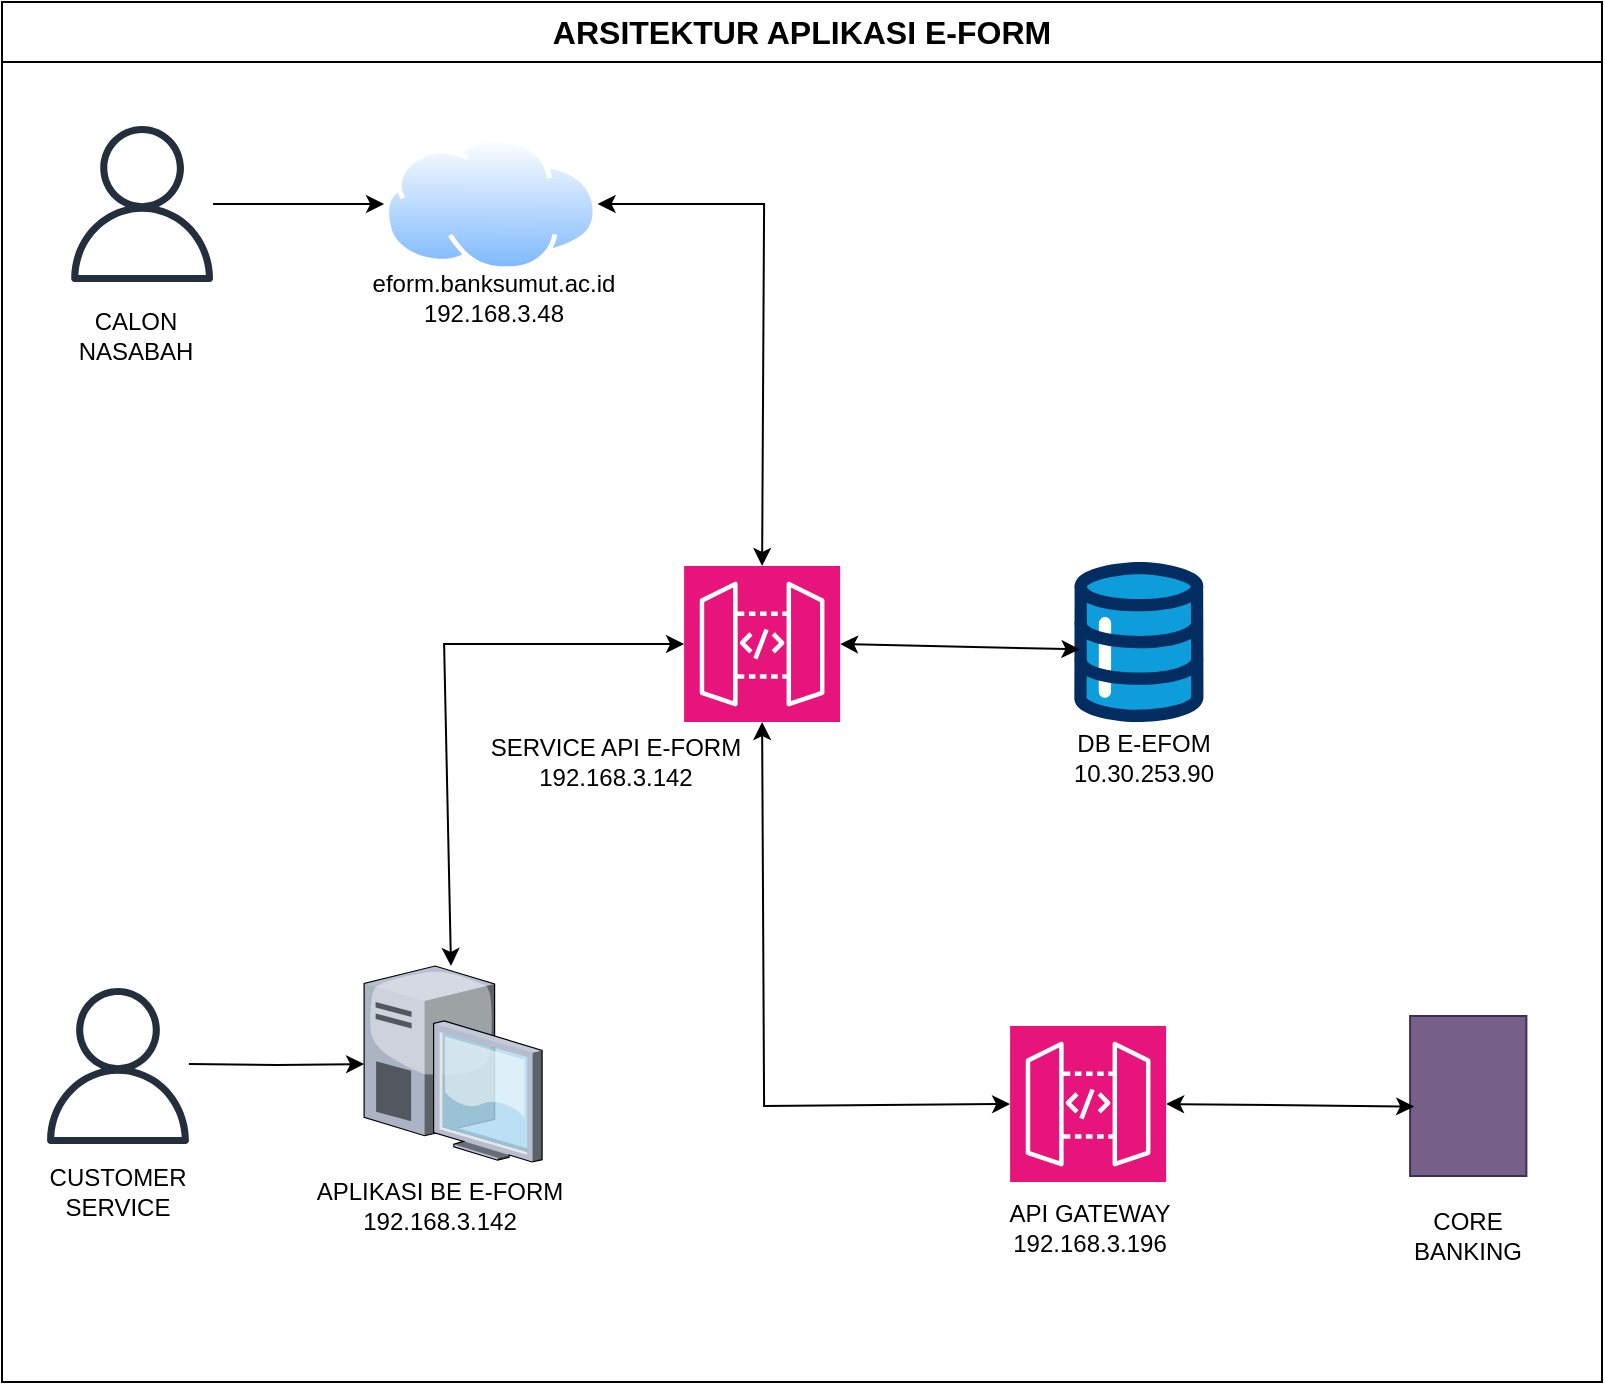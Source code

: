 <mxfile version="27.0.5">
  <diagram name="Halaman-1" id="TuidNOzBTHKesTeutjL0">
    <mxGraphModel dx="1123" dy="1946" grid="1" gridSize="10" guides="1" tooltips="1" connect="1" arrows="1" fold="1" page="1" pageScale="1" pageWidth="827" pageHeight="1169" math="0" shadow="0">
      <root>
        <mxCell id="0" />
        <mxCell id="1" parent="0" />
        <mxCell id="zBEeWKywitH0Ne99eGU0-4" value="" style="image;aspect=fixed;perimeter=ellipsePerimeter;html=1;align=center;shadow=0;dashed=0;spacingTop=3;image=img/lib/active_directory/internet_cloud.svg;" parent="1" vertex="1">
          <mxGeometry x="201.05" y="-1052.63" width="106.75" height="67.25" as="geometry" />
        </mxCell>
        <mxCell id="zBEeWKywitH0Ne99eGU0-17" value="" style="verticalLabelPosition=bottom;aspect=fixed;html=1;shape=mxgraph.salesforce.data;" parent="1" vertex="1">
          <mxGeometry x="546.05" y="-840" width="64.8" height="80" as="geometry" />
        </mxCell>
        <mxCell id="zBEeWKywitH0Ne99eGU0-19" value="" style="points=[];aspect=fixed;html=1;align=center;shadow=0;dashed=0;fillColor=#76608a;strokeColor=#432D57;shape=mxgraph.alibaba_cloud.dg_database_gateway;fontColor=#ffffff;" parent="1" vertex="1">
          <mxGeometry x="714.05" y="-613" width="58.14" height="80" as="geometry" />
        </mxCell>
        <mxCell id="zBEeWKywitH0Ne99eGU0-23" value="" style="sketch=0;points=[[0,0,0],[0.25,0,0],[0.5,0,0],[0.75,0,0],[1,0,0],[0,1,0],[0.25,1,0],[0.5,1,0],[0.75,1,0],[1,1,0],[0,0.25,0],[0,0.5,0],[0,0.75,0],[1,0.25,0],[1,0.5,0],[1,0.75,0]];outlineConnect=0;fontColor=#232F3E;fillColor=#E7157B;strokeColor=#ffffff;dashed=0;verticalLabelPosition=bottom;verticalAlign=top;align=center;html=1;fontSize=12;fontStyle=0;aspect=fixed;shape=mxgraph.aws4.resourceIcon;resIcon=mxgraph.aws4.api_gateway;" parent="1" vertex="1">
          <mxGeometry x="514.05" y="-608" width="78" height="78" as="geometry" />
        </mxCell>
        <mxCell id="zBEeWKywitH0Ne99eGU0-29" value="" style="edgeStyle=orthogonalEdgeStyle;rounded=0;orthogonalLoop=1;jettySize=auto;html=1;" parent="1" source="zBEeWKywitH0Ne99eGU0-25" target="zBEeWKywitH0Ne99eGU0-4" edge="1">
          <mxGeometry relative="1" as="geometry" />
        </mxCell>
        <mxCell id="zBEeWKywitH0Ne99eGU0-25" value="" style="sketch=0;outlineConnect=0;fontColor=#232F3E;gradientColor=none;fillColor=#232F3D;strokeColor=none;dashed=0;verticalLabelPosition=bottom;verticalAlign=top;align=center;html=1;fontSize=12;fontStyle=0;aspect=fixed;pointerEvents=1;shape=mxgraph.aws4.user;" parent="1" vertex="1">
          <mxGeometry x="41.05" y="-1058" width="78" height="78" as="geometry" />
        </mxCell>
        <mxCell id="zBEeWKywitH0Ne99eGU0-31" value="" style="edgeStyle=orthogonalEdgeStyle;rounded=0;orthogonalLoop=1;jettySize=auto;html=1;" parent="1" target="zBEeWKywitH0Ne99eGU0-27" edge="1">
          <mxGeometry relative="1" as="geometry">
            <mxPoint x="103.455" y="-589" as="sourcePoint" />
          </mxGeometry>
        </mxCell>
        <mxCell id="zBEeWKywitH0Ne99eGU0-26" value="" style="sketch=0;outlineConnect=0;fontColor=#232F3E;gradientColor=none;fillColor=#232F3D;strokeColor=none;dashed=0;verticalLabelPosition=bottom;verticalAlign=top;align=center;html=1;fontSize=12;fontStyle=0;aspect=fixed;pointerEvents=1;shape=mxgraph.aws4.user;" parent="1" vertex="1">
          <mxGeometry x="29.0" y="-627" width="78" height="78" as="geometry" />
        </mxCell>
        <mxCell id="zBEeWKywitH0Ne99eGU0-27" value="" style="verticalLabelPosition=bottom;sketch=0;aspect=fixed;html=1;verticalAlign=top;strokeColor=#314354;align=center;outlineConnect=0;shape=mxgraph.citrix.desktop;fillColor=#647687;fontColor=#ffffff;" parent="1" vertex="1">
          <mxGeometry x="191.05" y="-638" width="89" height="98" as="geometry" />
        </mxCell>
        <mxCell id="zBEeWKywitH0Ne99eGU0-28" value="" style="sketch=0;points=[[0,0,0],[0.25,0,0],[0.5,0,0],[0.75,0,0],[1,0,0],[0,1,0],[0.25,1,0],[0.5,1,0],[0.75,1,0],[1,1,0],[0,0.25,0],[0,0.5,0],[0,0.75,0],[1,0.25,0],[1,0.5,0],[1,0.75,0]];outlineConnect=0;fontColor=#232F3E;fillColor=#E7157B;strokeColor=#ffffff;dashed=0;verticalLabelPosition=bottom;verticalAlign=top;align=center;html=1;fontSize=12;fontStyle=0;aspect=fixed;shape=mxgraph.aws4.resourceIcon;resIcon=mxgraph.aws4.api_gateway;" parent="1" vertex="1">
          <mxGeometry x="351.05" y="-838" width="78" height="78" as="geometry" />
        </mxCell>
        <mxCell id="zBEeWKywitH0Ne99eGU0-30" value="" style="endArrow=classic;startArrow=classic;html=1;rounded=0;entryX=0.5;entryY=0;entryDx=0;entryDy=0;entryPerimeter=0;exitX=1;exitY=0.5;exitDx=0;exitDy=0;" parent="1" source="zBEeWKywitH0Ne99eGU0-4" target="zBEeWKywitH0Ne99eGU0-28" edge="1">
          <mxGeometry width="50" height="50" relative="1" as="geometry">
            <mxPoint x="391.05" y="-638" as="sourcePoint" />
            <mxPoint x="441.05" y="-688" as="targetPoint" />
            <Array as="points">
              <mxPoint x="391.05" y="-1019" />
            </Array>
          </mxGeometry>
        </mxCell>
        <mxCell id="zBEeWKywitH0Ne99eGU0-32" value="" style="endArrow=classic;startArrow=classic;html=1;rounded=0;entryX=0;entryY=0.5;entryDx=0;entryDy=0;entryPerimeter=0;" parent="1" source="zBEeWKywitH0Ne99eGU0-27" target="zBEeWKywitH0Ne99eGU0-28" edge="1">
          <mxGeometry width="50" height="50" relative="1" as="geometry">
            <mxPoint x="311.05" y="-585.22" as="sourcePoint" />
            <mxPoint x="462.05" y="-569" as="targetPoint" />
            <Array as="points">
              <mxPoint x="231.05" y="-799" />
            </Array>
          </mxGeometry>
        </mxCell>
        <mxCell id="zBEeWKywitH0Ne99eGU0-34" value="" style="endArrow=classic;startArrow=classic;html=1;rounded=0;exitX=0.5;exitY=1;exitDx=0;exitDy=0;exitPerimeter=0;entryX=0;entryY=0.5;entryDx=0;entryDy=0;entryPerimeter=0;" parent="1" source="zBEeWKywitH0Ne99eGU0-28" target="zBEeWKywitH0Ne99eGU0-23" edge="1">
          <mxGeometry width="50" height="50" relative="1" as="geometry">
            <mxPoint x="391.05" y="-638" as="sourcePoint" />
            <mxPoint x="441.05" y="-688" as="targetPoint" />
            <Array as="points">
              <mxPoint x="391.05" y="-568" />
            </Array>
          </mxGeometry>
        </mxCell>
        <mxCell id="zBEeWKywitH0Ne99eGU0-35" value="" style="endArrow=classic;startArrow=classic;html=1;rounded=0;entryX=1;entryY=0.5;entryDx=0;entryDy=0;entryPerimeter=0;exitX=0.035;exitY=0.566;exitDx=0;exitDy=0;exitPerimeter=0;" parent="1" source="zBEeWKywitH0Ne99eGU0-19" target="zBEeWKywitH0Ne99eGU0-23" edge="1">
          <mxGeometry width="50" height="50" relative="1" as="geometry">
            <mxPoint x="394.05" y="-638" as="sourcePoint" />
            <mxPoint x="444.05" y="-688" as="targetPoint" />
          </mxGeometry>
        </mxCell>
        <mxCell id="zBEeWKywitH0Ne99eGU0-36" value="" style="endArrow=classic;startArrow=classic;html=1;rounded=0;exitX=1;exitY=0.5;exitDx=0;exitDy=0;exitPerimeter=0;entryX=0.04;entryY=0.546;entryDx=0;entryDy=0;entryPerimeter=0;" parent="1" source="zBEeWKywitH0Ne99eGU0-28" target="zBEeWKywitH0Ne99eGU0-17" edge="1">
          <mxGeometry width="50" height="50" relative="1" as="geometry">
            <mxPoint x="391.05" y="-758" as="sourcePoint" />
            <mxPoint x="441.05" y="-808" as="targetPoint" />
          </mxGeometry>
        </mxCell>
        <mxCell id="zBEeWKywitH0Ne99eGU0-37" value="CALON NASABAH" style="text;html=1;align=center;verticalAlign=middle;whiteSpace=wrap;rounded=0;" parent="1" vertex="1">
          <mxGeometry x="47.0" y="-968" width="60" height="30" as="geometry" />
        </mxCell>
        <mxCell id="zBEeWKywitH0Ne99eGU0-40" value="CUSTOMER SERVICE" style="text;html=1;align=center;verticalAlign=middle;whiteSpace=wrap;rounded=0;" parent="1" vertex="1">
          <mxGeometry x="38.0" y="-540" width="60" height="30" as="geometry" />
        </mxCell>
        <mxCell id="zBEeWKywitH0Ne99eGU0-41" value="APLIKASI BE E-FORM&lt;br&gt;192.168.3.142" style="text;html=1;align=center;verticalAlign=middle;whiteSpace=wrap;rounded=0;" parent="1" vertex="1">
          <mxGeometry x="144" y="-533" width="170" height="30" as="geometry" />
        </mxCell>
        <mxCell id="zBEeWKywitH0Ne99eGU0-42" value="CORE BANKING" style="text;html=1;align=center;verticalAlign=middle;whiteSpace=wrap;rounded=0;" parent="1" vertex="1">
          <mxGeometry x="713.12" y="-518" width="60" height="30" as="geometry" />
        </mxCell>
        <mxCell id="zBEeWKywitH0Ne99eGU0-43" value="API GATEWAY&lt;br&gt;192.168.3.196" style="text;html=1;align=center;verticalAlign=middle;whiteSpace=wrap;rounded=0;" parent="1" vertex="1">
          <mxGeometry x="509.05" y="-522" width="90" height="30" as="geometry" />
        </mxCell>
        <mxCell id="zBEeWKywitH0Ne99eGU0-44" value="DB E-EFOM&lt;br&gt;10.30.253.90" style="text;html=1;align=center;verticalAlign=middle;whiteSpace=wrap;rounded=0;" parent="1" vertex="1">
          <mxGeometry x="541.05" y="-757" width="80" height="30" as="geometry" />
        </mxCell>
        <mxCell id="zBEeWKywitH0Ne99eGU0-45" value="eform.banksumut.ac.id&lt;br&gt;192.168.3.48" style="text;html=1;align=center;verticalAlign=middle;whiteSpace=wrap;rounded=0;" parent="1" vertex="1">
          <mxGeometry x="186.05" y="-987" width="140" height="30" as="geometry" />
        </mxCell>
        <mxCell id="zBEeWKywitH0Ne99eGU0-46" value="SERVICE API E-FORM&lt;br&gt;192.168.3.142" style="text;html=1;align=center;verticalAlign=middle;whiteSpace=wrap;rounded=0;" parent="1" vertex="1">
          <mxGeometry x="247.05" y="-755" width="140" height="30" as="geometry" />
        </mxCell>
        <mxCell id="zBEeWKywitH0Ne99eGU0-50" value="&lt;b&gt;&lt;font style=&quot;font-size: 16px;&quot;&gt;ARSITEKTUR APLIKASI E-FORM&lt;/font&gt;&lt;/b&gt;" style="swimlane;fontStyle=0;childLayout=stackLayout;horizontal=1;startSize=30;horizontalStack=0;resizeParent=1;resizeParentMax=0;resizeLast=0;collapsible=1;marginBottom=0;whiteSpace=wrap;html=1;" parent="1" vertex="1">
          <mxGeometry x="10" y="-1120" width="800" height="690" as="geometry" />
        </mxCell>
      </root>
    </mxGraphModel>
  </diagram>
</mxfile>
